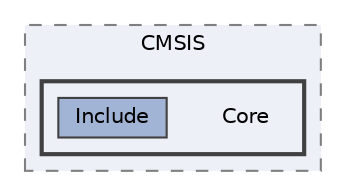 digraph "Face_Access_inferencing/src/edge-impulse-sdk/CMSIS/Core"
{
 // LATEX_PDF_SIZE
  bgcolor="transparent";
  edge [fontname=Helvetica,fontsize=10,labelfontname=Helvetica,labelfontsize=10];
  node [fontname=Helvetica,fontsize=10,shape=box,height=0.2,width=0.4];
  compound=true
  subgraph clusterdir_422805ad9a7eb491d4bca5bd0e9f03eb {
    graph [ bgcolor="#edf0f7", pencolor="grey50", label="CMSIS", fontname=Helvetica,fontsize=10 style="filled,dashed", URL="dir_422805ad9a7eb491d4bca5bd0e9f03eb.html",tooltip=""]
  subgraph clusterdir_73c7f5a81ebd1edce66efc9eb3e230d8 {
    graph [ bgcolor="#edf0f7", pencolor="grey25", label="", fontname=Helvetica,fontsize=10 style="filled,bold", URL="dir_73c7f5a81ebd1edce66efc9eb3e230d8.html",tooltip=""]
    dir_73c7f5a81ebd1edce66efc9eb3e230d8 [shape=plaintext, label="Core"];
  dir_9575950a6072aa0dcd4b1db48b852d07 [label="Include", fillcolor="#a2b4d6", color="grey25", style="filled", URL="dir_9575950a6072aa0dcd4b1db48b852d07.html",tooltip=""];
  }
  }
}
